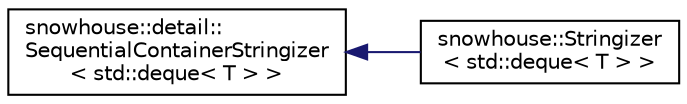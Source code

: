 digraph "Graphical Class Hierarchy"
{
 // INTERACTIVE_SVG=YES
  edge [fontname="Helvetica",fontsize="10",labelfontname="Helvetica",labelfontsize="10"];
  node [fontname="Helvetica",fontsize="10",shape=record];
  rankdir="LR";
  Node0 [label="snowhouse::detail::\lSequentialContainerStringizer\l\< std::deque\< T \> \>",height=0.2,width=0.4,color="black", fillcolor="white", style="filled",URL="$structsnowhouse_1_1detail_1_1SequentialContainerStringizer.html"];
  Node0 -> Node1 [dir="back",color="midnightblue",fontsize="10",style="solid",fontname="Helvetica"];
  Node1 [label="snowhouse::Stringizer\l\< std::deque\< T \> \>",height=0.2,width=0.4,color="black", fillcolor="white", style="filled",URL="$structsnowhouse_1_1Stringizer_3_01std_1_1deque_3_01T_01_4_01_4.html"];
}
